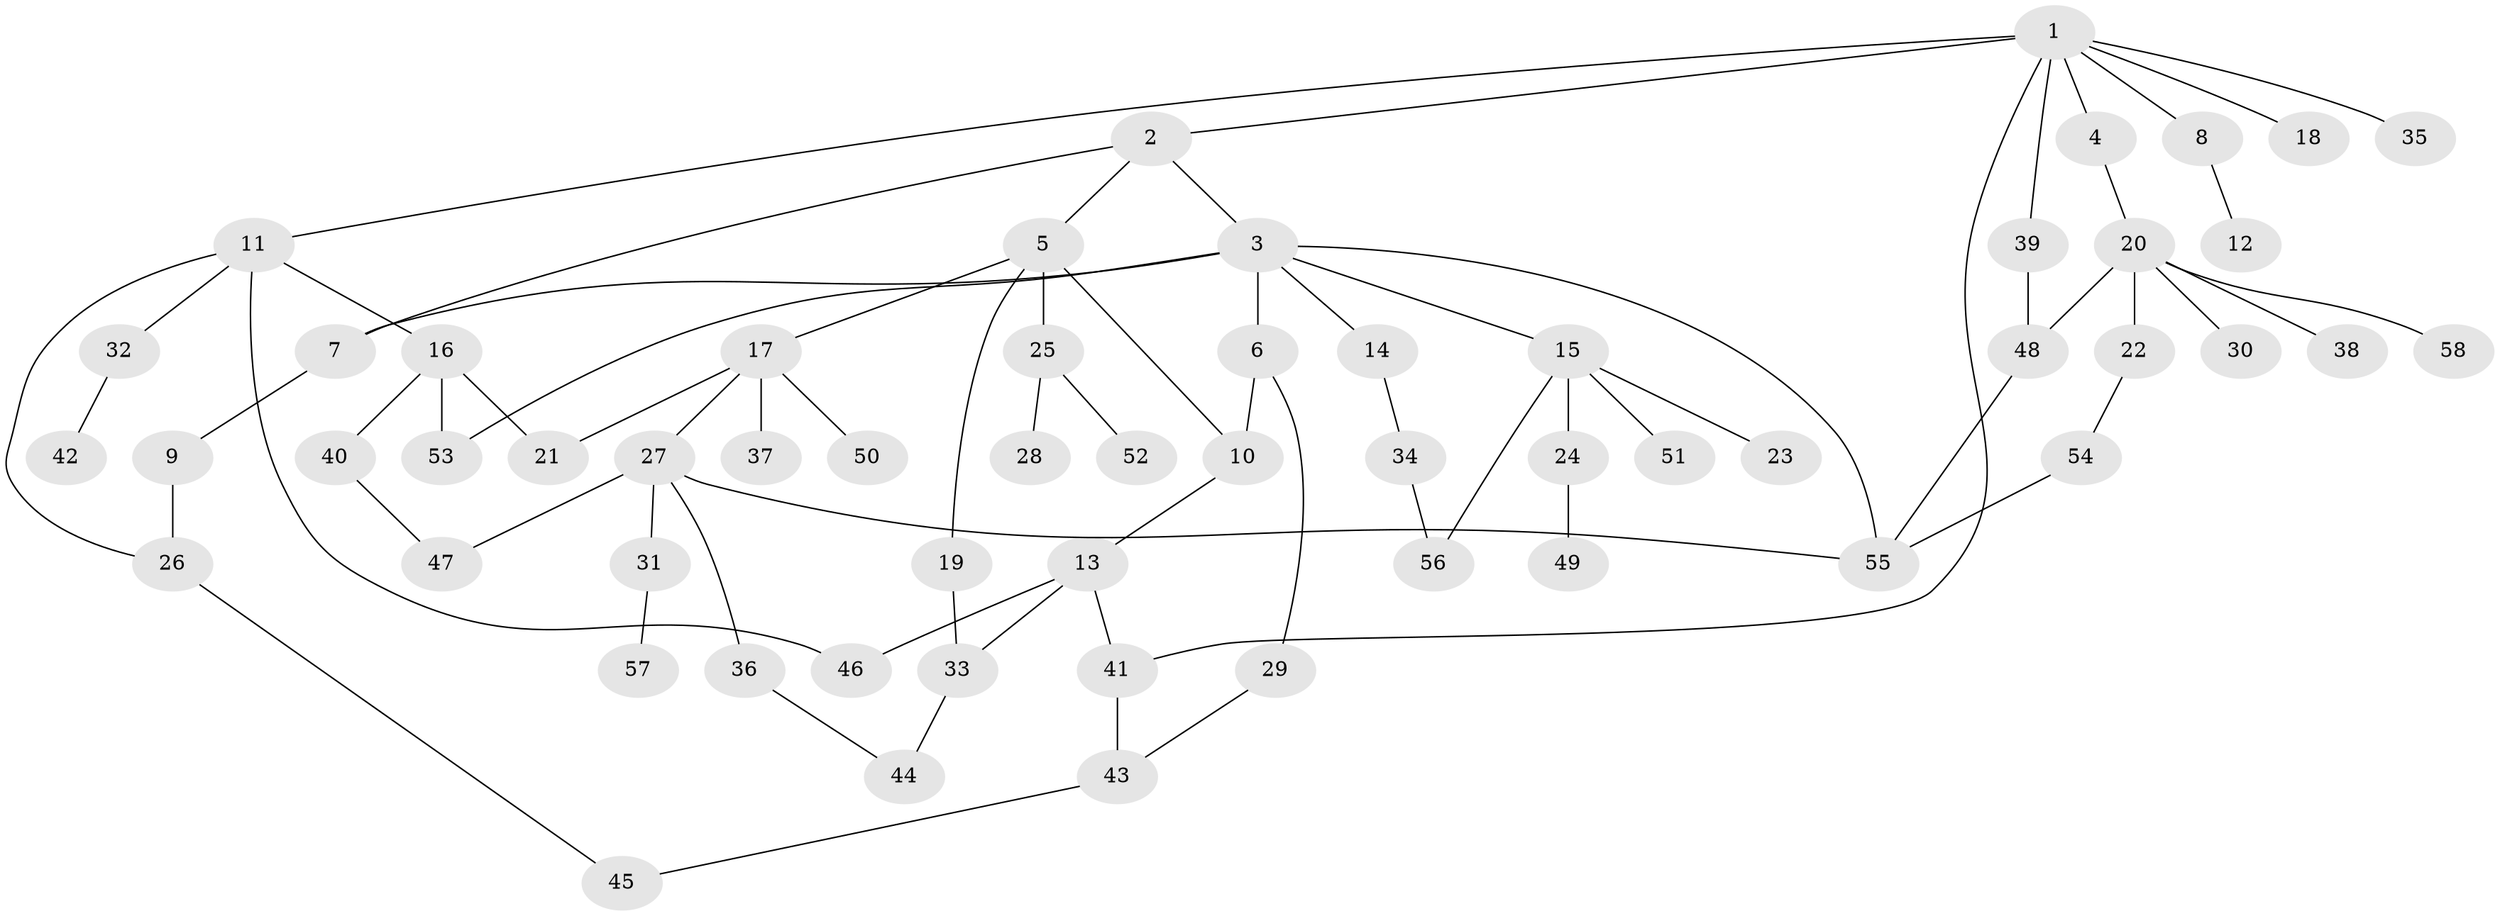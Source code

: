 // coarse degree distribution, {8: 0.02702702702702703, 7: 0.05405405405405406, 2: 0.2702702702702703, 3: 0.10810810810810811, 5: 0.13513513513513514, 1: 0.2972972972972973, 4: 0.10810810810810811}
// Generated by graph-tools (version 1.1) at 2025/41/03/06/25 10:41:30]
// undirected, 58 vertices, 74 edges
graph export_dot {
graph [start="1"]
  node [color=gray90,style=filled];
  1;
  2;
  3;
  4;
  5;
  6;
  7;
  8;
  9;
  10;
  11;
  12;
  13;
  14;
  15;
  16;
  17;
  18;
  19;
  20;
  21;
  22;
  23;
  24;
  25;
  26;
  27;
  28;
  29;
  30;
  31;
  32;
  33;
  34;
  35;
  36;
  37;
  38;
  39;
  40;
  41;
  42;
  43;
  44;
  45;
  46;
  47;
  48;
  49;
  50;
  51;
  52;
  53;
  54;
  55;
  56;
  57;
  58;
  1 -- 2;
  1 -- 4;
  1 -- 8;
  1 -- 11;
  1 -- 18;
  1 -- 35;
  1 -- 39;
  1 -- 41;
  2 -- 3;
  2 -- 5;
  2 -- 7;
  3 -- 6;
  3 -- 14;
  3 -- 15;
  3 -- 53;
  3 -- 55;
  3 -- 7;
  4 -- 20;
  5 -- 10;
  5 -- 17;
  5 -- 19;
  5 -- 25;
  6 -- 29;
  6 -- 10;
  7 -- 9;
  8 -- 12;
  9 -- 26;
  10 -- 13;
  11 -- 16;
  11 -- 26;
  11 -- 32;
  11 -- 46;
  13 -- 41;
  13 -- 46;
  13 -- 33;
  14 -- 34;
  15 -- 23;
  15 -- 24;
  15 -- 51;
  15 -- 56;
  16 -- 40;
  16 -- 53;
  16 -- 21;
  17 -- 21;
  17 -- 27;
  17 -- 37;
  17 -- 50;
  19 -- 33;
  20 -- 22;
  20 -- 30;
  20 -- 38;
  20 -- 58;
  20 -- 48;
  22 -- 54;
  24 -- 49;
  25 -- 28;
  25 -- 52;
  26 -- 45;
  27 -- 31;
  27 -- 36;
  27 -- 47;
  27 -- 55;
  29 -- 43;
  31 -- 57;
  32 -- 42;
  33 -- 44;
  34 -- 56;
  36 -- 44;
  39 -- 48;
  40 -- 47;
  41 -- 43;
  43 -- 45;
  48 -- 55;
  54 -- 55;
}
